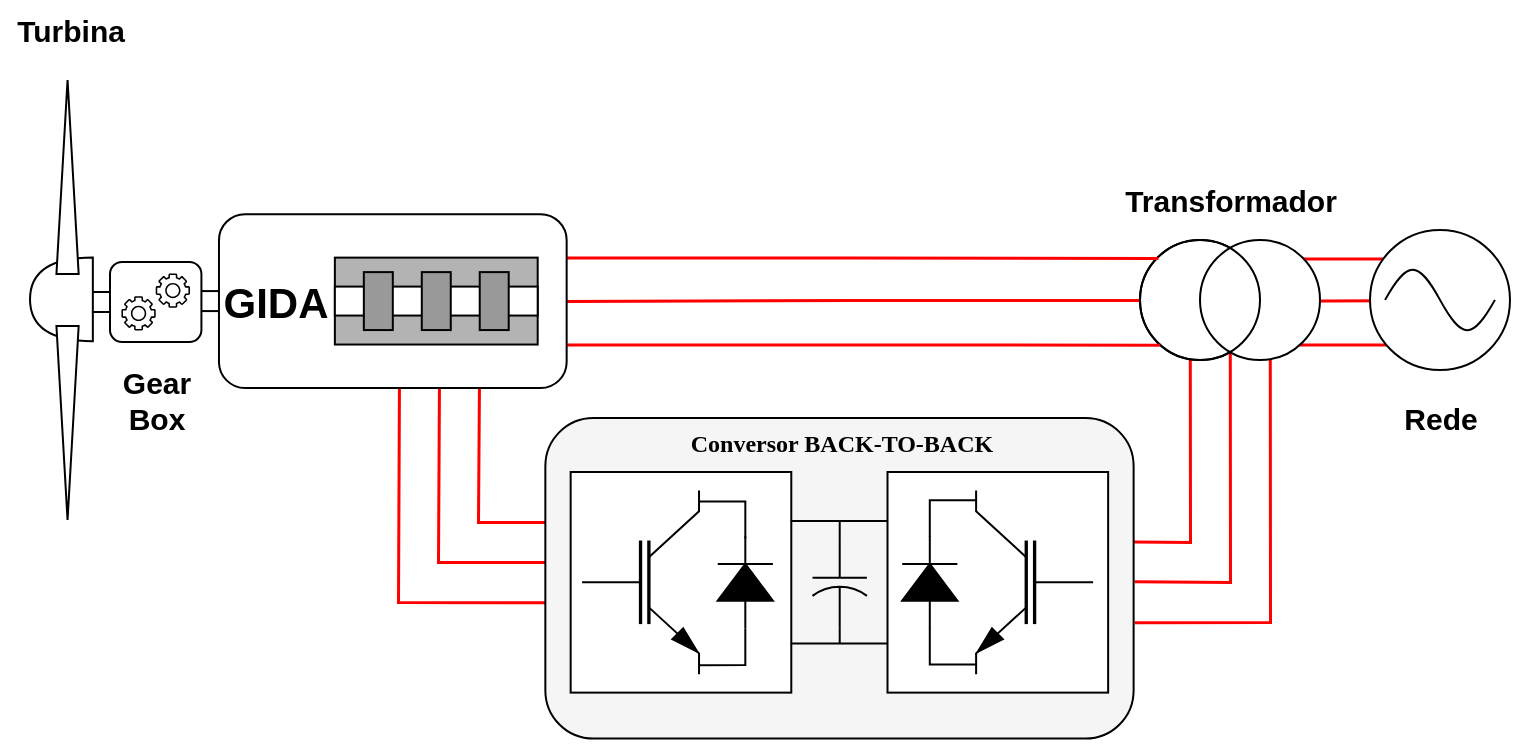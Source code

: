 <mxfile version="24.7.12">
  <diagram name="Página-1" id="NnyzigufDC-cjgFjmyWJ">
    <mxGraphModel dx="839" dy="484" grid="1" gridSize="10" guides="1" tooltips="1" connect="1" arrows="1" fold="1" page="1" pageScale="1" pageWidth="827" pageHeight="1169" math="1" shadow="0">
      <root>
        <mxCell id="0" />
        <mxCell id="1" parent="0" />
        <mxCell id="_YaH6I0Rur2PxNnDaDTJ-1" value="" style="endArrow=none;html=1;rounded=0;strokeWidth=1.5;exitX=1;exitY=0.385;exitDx=0;exitDy=0;exitPerimeter=0;strokeColor=#FF0000;" parent="1" source="rlFe-Ou5FWea8fvfqkU1-65" edge="1">
          <mxGeometry width="50" height="50" relative="1" as="geometry">
            <mxPoint x="619.88" y="264" as="sourcePoint" />
            <mxPoint x="619.88" y="194" as="targetPoint" />
            <Array as="points">
              <mxPoint x="620" y="300" />
            </Array>
          </mxGeometry>
        </mxCell>
        <mxCell id="_YaH6I0Rur2PxNnDaDTJ-2" value="" style="endArrow=none;html=1;rounded=0;strokeWidth=1.5;exitX=1.001;exitY=0.509;exitDx=0;exitDy=0;exitPerimeter=0;strokeColor=#FF0000;" parent="1" source="rlFe-Ou5FWea8fvfqkU1-65" edge="1">
          <mxGeometry width="50" height="50" relative="1" as="geometry">
            <mxPoint x="639.88" y="264" as="sourcePoint" />
            <mxPoint x="639.88" y="194" as="targetPoint" />
            <Array as="points">
              <mxPoint x="640" y="320" />
            </Array>
          </mxGeometry>
        </mxCell>
        <mxCell id="_YaH6I0Rur2PxNnDaDTJ-3" value="" style="endArrow=none;html=1;rounded=0;strokeWidth=1.5;exitX=1.001;exitY=0.637;exitDx=0;exitDy=0;exitPerimeter=0;strokeColor=#FF0000;" parent="1" source="rlFe-Ou5FWea8fvfqkU1-65" edge="1">
          <mxGeometry width="50" height="50" relative="1" as="geometry">
            <mxPoint x="659.88" y="264" as="sourcePoint" />
            <mxPoint x="659.88" y="194" as="targetPoint" />
            <Array as="points">
              <mxPoint x="660" y="340" />
            </Array>
          </mxGeometry>
        </mxCell>
        <mxCell id="rlFe-Ou5FWea8fvfqkU1-92" value="" style="endArrow=none;html=1;rounded=0;strokeWidth=1.5;exitX=0.002;exitY=0.575;exitDx=0;exitDy=0;exitPerimeter=0;strokeColor=#FF0000;" parent="1" source="rlFe-Ou5FWea8fvfqkU1-65" edge="1">
          <mxGeometry width="50" height="50" relative="1" as="geometry">
            <mxPoint x="224.47" y="293" as="sourcePoint" />
            <mxPoint x="224.47" y="223" as="targetPoint" />
            <Array as="points">
              <mxPoint x="224" y="330" />
            </Array>
          </mxGeometry>
        </mxCell>
        <mxCell id="rlFe-Ou5FWea8fvfqkU1-93" value="" style="endArrow=none;html=1;rounded=0;strokeWidth=1.5;strokeColor=#FF0000;" parent="1" edge="1">
          <mxGeometry width="50" height="50" relative="1" as="geometry">
            <mxPoint x="298" y="310" as="sourcePoint" />
            <mxPoint x="244.47" y="223" as="targetPoint" />
            <Array as="points">
              <mxPoint x="244" y="310" />
            </Array>
          </mxGeometry>
        </mxCell>
        <mxCell id="rlFe-Ou5FWea8fvfqkU1-94" value="" style="endArrow=none;html=1;rounded=0;strokeWidth=1.5;exitX=0.002;exitY=0.324;exitDx=0;exitDy=0;exitPerimeter=0;strokeColor=#FF0000;" parent="1" source="rlFe-Ou5FWea8fvfqkU1-65" edge="1">
          <mxGeometry width="50" height="50" relative="1" as="geometry">
            <mxPoint x="264.47" y="293" as="sourcePoint" />
            <mxPoint x="264.47" y="223" as="targetPoint" />
            <Array as="points">
              <mxPoint x="264" y="290" />
            </Array>
          </mxGeometry>
        </mxCell>
        <mxCell id="rlFe-Ou5FWea8fvfqkU1-88" value="" style="endArrow=none;html=1;rounded=0;strokeColor=#FF0000;strokeWidth=1.5;" parent="1" edge="1">
          <mxGeometry width="50" height="50" relative="1" as="geometry">
            <mxPoint x="660" y="158.27" as="sourcePoint" />
            <mxPoint x="730" y="158.27" as="targetPoint" />
          </mxGeometry>
        </mxCell>
        <mxCell id="rlFe-Ou5FWea8fvfqkU1-89" value="" style="endArrow=none;html=1;rounded=0;strokeColor=#FF0000;strokeWidth=1.5;" parent="1" target="rlFe-Ou5FWea8fvfqkU1-47" edge="1">
          <mxGeometry width="50" height="50" relative="1" as="geometry">
            <mxPoint x="660" y="179.4" as="sourcePoint" />
            <mxPoint x="730" y="179.4" as="targetPoint" />
          </mxGeometry>
        </mxCell>
        <mxCell id="rlFe-Ou5FWea8fvfqkU1-90" value="" style="endArrow=none;html=1;rounded=0;strokeColor=#FF0000;strokeWidth=1.5;" parent="1" edge="1">
          <mxGeometry width="50" height="50" relative="1" as="geometry">
            <mxPoint x="660" y="201.27" as="sourcePoint" />
            <mxPoint x="730" y="201.27" as="targetPoint" />
          </mxGeometry>
        </mxCell>
        <mxCell id="rlFe-Ou5FWea8fvfqkU1-62" value="" style="rounded=0;whiteSpace=wrap;html=1;" parent="1" vertex="1">
          <mxGeometry x="62.85" y="175" width="37.15" height="10" as="geometry" />
        </mxCell>
        <mxCell id="rlFe-Ou5FWea8fvfqkU1-33" value="" style="group;fillColor=none;strokeColor=none;" parent="1" vertex="1" connectable="0">
          <mxGeometry x="310.33" y="265" width="281.48" height="135" as="geometry" />
        </mxCell>
        <mxCell id="rlFe-Ou5FWea8fvfqkU1-11" value="" style="group" parent="rlFe-Ou5FWea8fvfqkU1-33" vertex="1" connectable="0">
          <mxGeometry width="281.48" height="135" as="geometry" />
        </mxCell>
        <mxCell id="rlFe-Ou5FWea8fvfqkU1-65" value="" style="rounded=1;whiteSpace=wrap;html=1;fillColor=#f5f5f5;strokeColor=#000000;fontColor=#333333;" parent="rlFe-Ou5FWea8fvfqkU1-11" vertex="1">
          <mxGeometry x="-12.656" y="-27" width="294.136" height="160.312" as="geometry" />
        </mxCell>
        <mxCell id="rlFe-Ou5FWea8fvfqkU1-1" value="" style="rounded=0;whiteSpace=wrap;html=1;" parent="rlFe-Ou5FWea8fvfqkU1-11" vertex="1">
          <mxGeometry width="110.315" height="110.312" as="geometry" />
        </mxCell>
        <mxCell id="rlFe-Ou5FWea8fvfqkU1-2" value="" style="verticalLabelPosition=bottom;shadow=0;dashed=0;align=center;html=1;verticalAlign=top;shape=mxgraph.electrical.transistors.nigbt;fillColor=#000000;" parent="rlFe-Ou5FWea8fvfqkU1-11" vertex="1">
          <mxGeometry x="5.516" y="9.193" width="58.835" height="91.927" as="geometry" />
        </mxCell>
        <mxCell id="rlFe-Ou5FWea8fvfqkU1-3" value="" style="pointerEvents=1;fillColor=strokeColor;verticalLabelPosition=bottom;shadow=0;dashed=0;align=center;html=1;verticalAlign=top;shape=mxgraph.electrical.diodes.diode;rotation=-90;" parent="rlFe-Ou5FWea8fvfqkU1-11" vertex="1">
          <mxGeometry x="64.35" y="41.367" width="45.965" height="27.578" as="geometry" />
        </mxCell>
        <mxCell id="rlFe-Ou5FWea8fvfqkU1-6" value="" style="endArrow=none;html=1;rounded=0;exitX=1.007;exitY=0.951;exitDx=0;exitDy=0;exitPerimeter=0;entryX=0;entryY=0.5;entryDx=0;entryDy=0;entryPerimeter=0;jumpSize=6;startSize=7;" parent="rlFe-Ou5FWea8fvfqkU1-11" source="rlFe-Ou5FWea8fvfqkU1-2" target="rlFe-Ou5FWea8fvfqkU1-3" edge="1">
          <mxGeometry width="50" height="50" relative="1" as="geometry">
            <mxPoint x="39.529" y="114.908" as="sourcePoint" />
            <mxPoint x="85.494" y="68.945" as="targetPoint" />
            <Array as="points">
              <mxPoint x="87.333" y="96.523" />
            </Array>
          </mxGeometry>
        </mxCell>
        <mxCell id="rlFe-Ou5FWea8fvfqkU1-7" value="" style="endArrow=none;html=1;rounded=0;exitX=1.007;exitY=0.951;exitDx=0;exitDy=0;exitPerimeter=0;entryX=0;entryY=0.5;entryDx=0;entryDy=0;entryPerimeter=0;jumpSize=6;startSize=7;" parent="rlFe-Ou5FWea8fvfqkU1-11" edge="1">
          <mxGeometry width="50" height="50" relative="1" as="geometry">
            <mxPoint x="64.35" y="14.708" as="sourcePoint" />
            <mxPoint x="87.333" y="33.094" as="targetPoint" />
            <Array as="points">
              <mxPoint x="87.333" y="14.708" />
            </Array>
          </mxGeometry>
        </mxCell>
        <mxCell id="rlFe-Ou5FWea8fvfqkU1-66" value="&lt;b&gt;&lt;font face=&quot;Verdana&quot;&gt;Conversor BACK-TO-BACK&lt;/font&gt;&lt;/b&gt;" style="text;html=1;align=center;verticalAlign=middle;whiteSpace=wrap;rounded=0;" parent="rlFe-Ou5FWea8fvfqkU1-11" vertex="1">
          <mxGeometry x="42.188" y="-27" width="185.628" height="25.312" as="geometry" />
        </mxCell>
        <mxCell id="rlFe-Ou5FWea8fvfqkU1-22" value="" style="group" parent="rlFe-Ou5FWea8fvfqkU1-33" vertex="1" connectable="0">
          <mxGeometry x="158.424" width="110.315" height="110.312" as="geometry" />
        </mxCell>
        <mxCell id="rlFe-Ou5FWea8fvfqkU1-13" value="" style="rounded=0;whiteSpace=wrap;html=1;" parent="rlFe-Ou5FWea8fvfqkU1-22" vertex="1">
          <mxGeometry width="110.315" height="110.312" as="geometry" />
        </mxCell>
        <mxCell id="rlFe-Ou5FWea8fvfqkU1-21" value="" style="group" parent="rlFe-Ou5FWea8fvfqkU1-22" vertex="1" connectable="0">
          <mxGeometry x="7.354" y="9.193" width="95.606" height="91.927" as="geometry" />
        </mxCell>
        <mxCell id="rlFe-Ou5FWea8fvfqkU1-14" value="" style="verticalLabelPosition=bottom;shadow=0;dashed=0;align=center;html=1;verticalAlign=top;shape=mxgraph.electrical.transistors.nigbt;fillColor=#000000;flipH=1;" parent="rlFe-Ou5FWea8fvfqkU1-21" vertex="1">
          <mxGeometry x="36.772" width="58.835" height="91.927" as="geometry" />
        </mxCell>
        <mxCell id="rlFe-Ou5FWea8fvfqkU1-20" value="" style="group" parent="rlFe-Ou5FWea8fvfqkU1-21" vertex="1" connectable="0">
          <mxGeometry y="4.903" width="36.772" height="82.121" as="geometry" />
        </mxCell>
        <mxCell id="rlFe-Ou5FWea8fvfqkU1-15" value="" style="pointerEvents=1;fillColor=strokeColor;verticalLabelPosition=bottom;shadow=0;dashed=0;align=center;html=1;verticalAlign=top;shape=mxgraph.electrical.diodes.diode;rotation=-90;" parent="rlFe-Ou5FWea8fvfqkU1-20" vertex="1">
          <mxGeometry x="-9.193" y="27.272" width="45.965" height="27.578" as="geometry" />
        </mxCell>
        <mxCell id="rlFe-Ou5FWea8fvfqkU1-17" value="" style="endArrow=none;html=1;rounded=0;exitX=1.007;exitY=0.951;exitDx=0;exitDy=0;exitPerimeter=0;entryX=0;entryY=0.5;entryDx=0;entryDy=0;entryPerimeter=0;jumpSize=6;startSize=7;" parent="rlFe-Ou5FWea8fvfqkU1-20" edge="1">
          <mxGeometry width="50" height="50" relative="1" as="geometry">
            <mxPoint x="36.772" as="sourcePoint" />
            <mxPoint x="13.789" y="18.385" as="targetPoint" />
            <Array as="points">
              <mxPoint x="13.789" />
            </Array>
          </mxGeometry>
        </mxCell>
        <mxCell id="rlFe-Ou5FWea8fvfqkU1-19" value="" style="endArrow=none;html=1;rounded=0;exitX=1.007;exitY=0.951;exitDx=0;exitDy=0;exitPerimeter=0;entryX=0;entryY=0.5;entryDx=0;entryDy=0;entryPerimeter=0;jumpSize=6;startSize=7;" parent="rlFe-Ou5FWea8fvfqkU1-20" edge="1">
          <mxGeometry width="50" height="50" relative="1" as="geometry">
            <mxPoint x="36.772" y="82.121" as="sourcePoint" />
            <mxPoint x="13.789" y="63.736" as="targetPoint" />
            <Array as="points">
              <mxPoint x="13.789" y="82.121" />
            </Array>
          </mxGeometry>
        </mxCell>
        <mxCell id="rlFe-Ou5FWea8fvfqkU1-31" style="edgeStyle=orthogonalEdgeStyle;rounded=0;orthogonalLoop=1;jettySize=auto;html=1;exitX=0;exitY=0.5;exitDx=0;exitDy=0;exitPerimeter=0;endArrow=none;endFill=0;" parent="rlFe-Ou5FWea8fvfqkU1-33" source="rlFe-Ou5FWea8fvfqkU1-23" edge="1">
          <mxGeometry relative="1" as="geometry">
            <mxPoint x="134.523" y="24.514" as="targetPoint" />
          </mxGeometry>
        </mxCell>
        <mxCell id="rlFe-Ou5FWea8fvfqkU1-32" style="edgeStyle=orthogonalEdgeStyle;rounded=0;orthogonalLoop=1;jettySize=auto;html=1;exitX=1;exitY=0.5;exitDx=0;exitDy=0;exitPerimeter=0;endArrow=none;endFill=0;" parent="rlFe-Ou5FWea8fvfqkU1-33" source="rlFe-Ou5FWea8fvfqkU1-23" edge="1">
          <mxGeometry relative="1" as="geometry">
            <mxPoint x="134.523" y="85.798" as="targetPoint" />
          </mxGeometry>
        </mxCell>
        <mxCell id="rlFe-Ou5FWea8fvfqkU1-23" value="" style="pointerEvents=1;verticalLabelPosition=bottom;shadow=0;dashed=0;align=center;html=1;verticalAlign=top;shape=mxgraph.electrical.capacitors.capacitor_2;rotation=90;" parent="rlFe-Ou5FWea8fvfqkU1-33" vertex="1">
          <mxGeometry x="111.847" y="41.551" width="45.352" height="27.21" as="geometry" />
        </mxCell>
        <mxCell id="rlFe-Ou5FWea8fvfqkU1-24" value="" style="endArrow=none;html=1;rounded=0;" parent="rlFe-Ou5FWea8fvfqkU1-33" edge="1">
          <mxGeometry width="50" height="50" relative="1" as="geometry">
            <mxPoint x="110.008" y="24.514" as="sourcePoint" />
            <mxPoint x="158.424" y="24.514" as="targetPoint" />
          </mxGeometry>
        </mxCell>
        <mxCell id="rlFe-Ou5FWea8fvfqkU1-25" value="" style="endArrow=none;html=1;rounded=0;" parent="rlFe-Ou5FWea8fvfqkU1-33" edge="1">
          <mxGeometry width="50" height="50" relative="1" as="geometry">
            <mxPoint x="110.008" y="85.798" as="sourcePoint" />
            <mxPoint x="158.424" y="85.798" as="targetPoint" />
          </mxGeometry>
        </mxCell>
        <mxCell id="rlFe-Ou5FWea8fvfqkU1-50" style="edgeStyle=orthogonalEdgeStyle;rounded=0;orthogonalLoop=1;jettySize=auto;html=1;exitX=0.5;exitY=1;exitDx=0;exitDy=0;exitPerimeter=0;entryX=1;entryY=0.5;entryDx=0;entryDy=0;endArrow=none;endFill=0;strokeColor=#FF0000;strokeWidth=1.5;" parent="1" source="rlFe-Ou5FWea8fvfqkU1-45" target="rlFe-Ou5FWea8fvfqkU1-34" edge="1">
          <mxGeometry relative="1" as="geometry" />
        </mxCell>
        <mxCell id="rlFe-Ou5FWea8fvfqkU1-45" value="" style="verticalLabelPosition=bottom;shadow=0;dashed=0;align=center;html=1;verticalAlign=top;strokeWidth=1;shape=mxgraph.electrical.signal_sources.current_source;rotation=90;" parent="1" vertex="1">
          <mxGeometry x="610" y="134" width="60" height="90" as="geometry" />
        </mxCell>
        <mxCell id="rlFe-Ou5FWea8fvfqkU1-48" value="" style="group" parent="1" vertex="1" connectable="0">
          <mxGeometry x="710" y="144" width="70" height="70" as="geometry" />
        </mxCell>
        <mxCell id="rlFe-Ou5FWea8fvfqkU1-46" value="" style="ellipse;whiteSpace=wrap;html=1;aspect=fixed;" parent="rlFe-Ou5FWea8fvfqkU1-48" vertex="1">
          <mxGeometry width="70" height="70" as="geometry" />
        </mxCell>
        <mxCell id="rlFe-Ou5FWea8fvfqkU1-47" value="" style="pointerEvents=1;verticalLabelPosition=bottom;shadow=0;dashed=0;align=center;html=1;verticalAlign=top;shape=mxgraph.electrical.waveforms.sine_wave;" parent="rlFe-Ou5FWea8fvfqkU1-48" vertex="1">
          <mxGeometry x="7.525" y="14.796" width="54.95" height="40.407" as="geometry" />
        </mxCell>
        <mxCell id="rlFe-Ou5FWea8fvfqkU1-54" value="" style="rounded=0;whiteSpace=wrap;html=1;" parent="1" vertex="1">
          <mxGeometry x="124" y="174.54" width="26" height="10" as="geometry" />
        </mxCell>
        <mxCell id="rlFe-Ou5FWea8fvfqkU1-60" value="" style="group" parent="1" vertex="1" connectable="0">
          <mxGeometry x="80" y="160" width="45.71" height="40" as="geometry" />
        </mxCell>
        <mxCell id="rlFe-Ou5FWea8fvfqkU1-59" value="" style="rounded=1;whiteSpace=wrap;html=1;" parent="rlFe-Ou5FWea8fvfqkU1-60" vertex="1">
          <mxGeometry width="45.71" height="40" as="geometry" />
        </mxCell>
        <mxCell id="rlFe-Ou5FWea8fvfqkU1-57" value="" style="sketch=0;outlineConnect=0;fontColor=#232F3E;gradientColor=none;fillColor=#000000;strokeColor=none;dashed=0;verticalLabelPosition=bottom;verticalAlign=top;align=center;html=1;fontSize=12;fontStyle=0;aspect=fixed;pointerEvents=1;shape=mxgraph.aws4.gear;strokeWidth=2;" parent="rlFe-Ou5FWea8fvfqkU1-60" vertex="1">
          <mxGeometry x="5.714" y="17.143" width="17.141" height="17.141" as="geometry" />
        </mxCell>
        <mxCell id="rlFe-Ou5FWea8fvfqkU1-58" value="" style="sketch=0;outlineConnect=0;fontColor=#232F3E;gradientColor=none;fillColor=#000000;strokeColor=none;dashed=0;verticalLabelPosition=bottom;verticalAlign=top;align=center;html=1;fontSize=12;fontStyle=0;aspect=fixed;pointerEvents=1;shape=mxgraph.aws4.gear;strokeWidth=2;" parent="rlFe-Ou5FWea8fvfqkU1-60" vertex="1">
          <mxGeometry x="22.855" y="5.714" width="17.141" height="17.141" as="geometry" />
        </mxCell>
        <mxCell id="rlFe-Ou5FWea8fvfqkU1-77" style="edgeStyle=orthogonalEdgeStyle;rounded=0;orthogonalLoop=1;jettySize=auto;html=1;exitX=1;exitY=0.25;exitDx=0;exitDy=0;endArrow=none;endFill=0;entryX=0.15;entryY=0.9;entryDx=0;entryDy=0;entryPerimeter=0;strokeColor=#FF0000;strokeWidth=1.5;" parent="1" source="rlFe-Ou5FWea8fvfqkU1-34" target="rlFe-Ou5FWea8fvfqkU1-45" edge="1">
          <mxGeometry relative="1" as="geometry">
            <mxPoint x="480" y="157.667" as="targetPoint" />
          </mxGeometry>
        </mxCell>
        <mxCell id="rlFe-Ou5FWea8fvfqkU1-78" style="edgeStyle=orthogonalEdgeStyle;rounded=0;orthogonalLoop=1;jettySize=auto;html=1;exitX=1;exitY=0.75;exitDx=0;exitDy=0;endArrow=none;endFill=0;entryX=0.872;entryY=0.893;entryDx=0;entryDy=0;entryPerimeter=0;strokeColor=#FF0000;strokeWidth=1.5;" parent="1" source="rlFe-Ou5FWea8fvfqkU1-34" target="rlFe-Ou5FWea8fvfqkU1-45" edge="1">
          <mxGeometry relative="1" as="geometry">
            <mxPoint x="480" y="201.333" as="targetPoint" />
          </mxGeometry>
        </mxCell>
        <mxCell id="rlFe-Ou5FWea8fvfqkU1-34" value="" style="rounded=1;whiteSpace=wrap;html=1;" parent="1" vertex="1">
          <mxGeometry x="134.487" y="136.08" width="173.843" height="86.92" as="geometry" />
        </mxCell>
        <mxCell id="rlFe-Ou5FWea8fvfqkU1-35" value="" style="rounded=0;whiteSpace=wrap;html=1;fillColor=#B3B3B3;" parent="1" vertex="1">
          <mxGeometry x="192.435" y="157.81" width="101.408" height="43.46" as="geometry" />
        </mxCell>
        <mxCell id="rlFe-Ou5FWea8fvfqkU1-38" value="" style="rounded=0;whiteSpace=wrap;html=1;fillColor=#FFFFFF;" parent="1" vertex="1">
          <mxGeometry x="192.435" y="172.297" width="101.408" height="14.487" as="geometry" />
        </mxCell>
        <mxCell id="rlFe-Ou5FWea8fvfqkU1-39" value="" style="rounded=0;whiteSpace=wrap;html=1;fillColor=#999999;" parent="1" vertex="1">
          <mxGeometry x="206.922" y="165.053" width="14.487" height="28.973" as="geometry" />
        </mxCell>
        <mxCell id="rlFe-Ou5FWea8fvfqkU1-40" value="" style="rounded=0;whiteSpace=wrap;html=1;fillColor=#999999;" parent="1" vertex="1">
          <mxGeometry x="235.895" y="165.053" width="14.487" height="28.973" as="geometry" />
        </mxCell>
        <mxCell id="rlFe-Ou5FWea8fvfqkU1-41" value="" style="rounded=0;whiteSpace=wrap;html=1;fillColor=#999999;" parent="1" vertex="1">
          <mxGeometry x="264.869" y="165.053" width="14.487" height="28.973" as="geometry" />
        </mxCell>
        <mxCell id="rlFe-Ou5FWea8fvfqkU1-42" value="&lt;font style=&quot;font-size: 21px;&quot;&gt;GIDA&lt;/font&gt;" style="text;html=1;align=center;verticalAlign=middle;whiteSpace=wrap;rounded=0;fontStyle=1" parent="1" vertex="1">
          <mxGeometry x="135.49" y="158.27" width="55.51" height="43.46" as="geometry" />
        </mxCell>
        <mxCell id="rlFe-Ou5FWea8fvfqkU1-61" value="" style="group" parent="1" vertex="1" connectable="0">
          <mxGeometry x="40" y="69" width="31.42" height="220" as="geometry" />
        </mxCell>
        <mxCell id="rlFe-Ou5FWea8fvfqkU1-53" value="" style="shape=or;whiteSpace=wrap;html=1;flipH=1;" parent="rlFe-Ou5FWea8fvfqkU1-61" vertex="1">
          <mxGeometry y="88.741" width="31.42" height="41.885" as="geometry" />
        </mxCell>
        <mxCell id="rlFe-Ou5FWea8fvfqkU1-55" value="" style="triangle;whiteSpace=wrap;html=1;rotation=-90;" parent="rlFe-Ou5FWea8fvfqkU1-61" vertex="1">
          <mxGeometry x="-29.715" y="42.937" width="96.983" height="11.111" as="geometry" />
        </mxCell>
        <mxCell id="rlFe-Ou5FWea8fvfqkU1-56" value="" style="triangle;whiteSpace=wrap;html=1;rotation=-90;flipV=1;flipH=1;" parent="rlFe-Ou5FWea8fvfqkU1-61" vertex="1">
          <mxGeometry x="-29.715" y="165.952" width="96.983" height="11.111" as="geometry" />
        </mxCell>
        <mxCell id="rlFe-Ou5FWea8fvfqkU1-71" value="Transformador" style="text;html=1;align=center;verticalAlign=middle;resizable=0;points=[];autosize=1;strokeColor=none;fillColor=none;fontSize=15;fontStyle=1" parent="1" vertex="1">
          <mxGeometry x="580" y="114" width="120" height="30" as="geometry" />
        </mxCell>
        <mxCell id="rlFe-Ou5FWea8fvfqkU1-72" value="Rede" style="text;html=1;align=center;verticalAlign=middle;resizable=0;points=[];autosize=1;strokeColor=none;fillColor=none;fontSize=15;fontStyle=1" parent="1" vertex="1">
          <mxGeometry x="715" y="223" width="60" height="30" as="geometry" />
        </mxCell>
        <mxCell id="rlFe-Ou5FWea8fvfqkU1-73" value="Gear&lt;div&gt;Box&lt;/div&gt;" style="text;html=1;align=center;verticalAlign=middle;resizable=0;points=[];autosize=1;strokeColor=none;fillColor=none;fontSize=15;fontStyle=1" parent="1" vertex="1">
          <mxGeometry x="72.86" y="204" width="60" height="50" as="geometry" />
        </mxCell>
        <mxCell id="rlFe-Ou5FWea8fvfqkU1-74" value="Turbina" style="text;html=1;align=center;verticalAlign=middle;resizable=0;points=[];autosize=1;strokeColor=none;fillColor=none;fontSize=15;fontStyle=1" parent="1" vertex="1">
          <mxGeometry x="25.0" y="29" width="70" height="30" as="geometry" />
        </mxCell>
      </root>
    </mxGraphModel>
  </diagram>
</mxfile>
